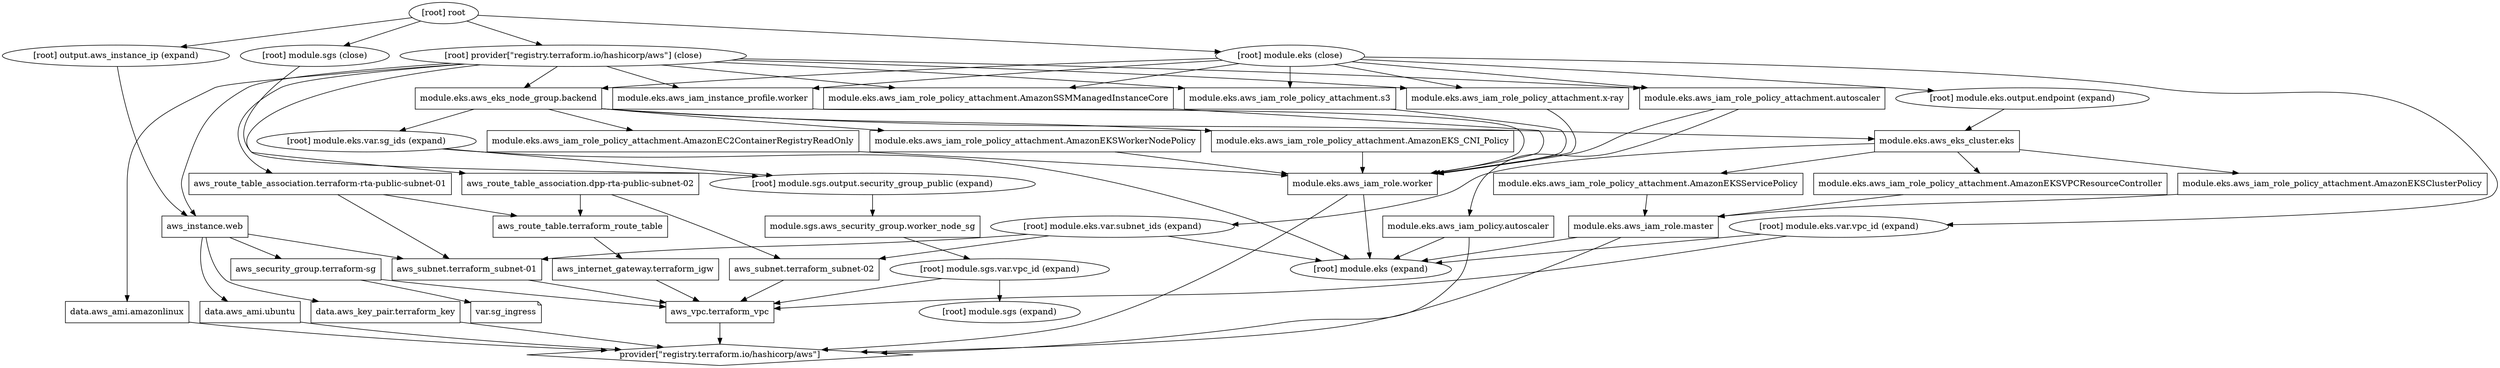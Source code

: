 digraph {
	compound = "true"
	newrank = "true"
	subgraph "root" {
		"[root] aws_instance.web (expand)" [label = "aws_instance.web", shape = "box"]
		"[root] aws_internet_gateway.terraform_igw (expand)" [label = "aws_internet_gateway.terraform_igw", shape = "box"]
		"[root] aws_route_table.terraform_route_table (expand)" [label = "aws_route_table.terraform_route_table", shape = "box"]
		"[root] aws_route_table_association.dpp-rta-public-subnet-02 (expand)" [label = "aws_route_table_association.dpp-rta-public-subnet-02", shape = "box"]
		"[root] aws_route_table_association.terraform-rta-public-subnet-01 (expand)" [label = "aws_route_table_association.terraform-rta-public-subnet-01", shape = "box"]
		"[root] aws_security_group.terraform-sg (expand)" [label = "aws_security_group.terraform-sg", shape = "box"]
		"[root] aws_subnet.terraform_subnet-01 (expand)" [label = "aws_subnet.terraform_subnet-01", shape = "box"]
		"[root] aws_subnet.terraform_subnet-02 (expand)" [label = "aws_subnet.terraform_subnet-02", shape = "box"]
		"[root] aws_vpc.terraform_vpc (expand)" [label = "aws_vpc.terraform_vpc", shape = "box"]
		"[root] data.aws_ami.amazonlinux (expand)" [label = "data.aws_ami.amazonlinux", shape = "box"]
		"[root] data.aws_ami.ubuntu (expand)" [label = "data.aws_ami.ubuntu", shape = "box"]
		"[root] data.aws_key_pair.terraform_key (expand)" [label = "data.aws_key_pair.terraform_key", shape = "box"]
		"[root] module.eks.aws_eks_cluster.eks (expand)" [label = "module.eks.aws_eks_cluster.eks", shape = "box"]
		"[root] module.eks.aws_eks_node_group.backend (expand)" [label = "module.eks.aws_eks_node_group.backend", shape = "box"]
		"[root] module.eks.aws_iam_instance_profile.worker (expand)" [label = "module.eks.aws_iam_instance_profile.worker", shape = "box"]
		"[root] module.eks.aws_iam_policy.autoscaler (expand)" [label = "module.eks.aws_iam_policy.autoscaler", shape = "box"]
		"[root] module.eks.aws_iam_role.master (expand)" [label = "module.eks.aws_iam_role.master", shape = "box"]
		"[root] module.eks.aws_iam_role.worker (expand)" [label = "module.eks.aws_iam_role.worker", shape = "box"]
		"[root] module.eks.aws_iam_role_policy_attachment.AmazonEC2ContainerRegistryReadOnly (expand)" [label = "module.eks.aws_iam_role_policy_attachment.AmazonEC2ContainerRegistryReadOnly", shape = "box"]
		"[root] module.eks.aws_iam_role_policy_attachment.AmazonEKSClusterPolicy (expand)" [label = "module.eks.aws_iam_role_policy_attachment.AmazonEKSClusterPolicy", shape = "box"]
		"[root] module.eks.aws_iam_role_policy_attachment.AmazonEKSServicePolicy (expand)" [label = "module.eks.aws_iam_role_policy_attachment.AmazonEKSServicePolicy", shape = "box"]
		"[root] module.eks.aws_iam_role_policy_attachment.AmazonEKSVPCResourceController (expand)" [label = "module.eks.aws_iam_role_policy_attachment.AmazonEKSVPCResourceController", shape = "box"]
		"[root] module.eks.aws_iam_role_policy_attachment.AmazonEKSWorkerNodePolicy (expand)" [label = "module.eks.aws_iam_role_policy_attachment.AmazonEKSWorkerNodePolicy", shape = "box"]
		"[root] module.eks.aws_iam_role_policy_attachment.AmazonEKS_CNI_Policy (expand)" [label = "module.eks.aws_iam_role_policy_attachment.AmazonEKS_CNI_Policy", shape = "box"]
		"[root] module.eks.aws_iam_role_policy_attachment.AmazonSSMManagedInstanceCore (expand)" [label = "module.eks.aws_iam_role_policy_attachment.AmazonSSMManagedInstanceCore", shape = "box"]
		"[root] module.eks.aws_iam_role_policy_attachment.autoscaler (expand)" [label = "module.eks.aws_iam_role_policy_attachment.autoscaler", shape = "box"]
		"[root] module.eks.aws_iam_role_policy_attachment.s3 (expand)" [label = "module.eks.aws_iam_role_policy_attachment.s3", shape = "box"]
		"[root] module.eks.aws_iam_role_policy_attachment.x-ray (expand)" [label = "module.eks.aws_iam_role_policy_attachment.x-ray", shape = "box"]
		"[root] module.sgs.aws_security_group.worker_node_sg (expand)" [label = "module.sgs.aws_security_group.worker_node_sg", shape = "box"]
		"[root] provider[\"registry.terraform.io/hashicorp/aws\"]" [label = "provider[\"registry.terraform.io/hashicorp/aws\"]", shape = "diamond"]
		"[root] var.sg_ingress" [label = "var.sg_ingress", shape = "note"]
		"[root] aws_instance.web (expand)" -> "[root] aws_security_group.terraform-sg (expand)"
		"[root] aws_instance.web (expand)" -> "[root] aws_subnet.terraform_subnet-01 (expand)"
		"[root] aws_instance.web (expand)" -> "[root] data.aws_ami.ubuntu (expand)"
		"[root] aws_instance.web (expand)" -> "[root] data.aws_key_pair.terraform_key (expand)"
		"[root] aws_internet_gateway.terraform_igw (expand)" -> "[root] aws_vpc.terraform_vpc (expand)"
		"[root] aws_route_table.terraform_route_table (expand)" -> "[root] aws_internet_gateway.terraform_igw (expand)"
		"[root] aws_route_table_association.dpp-rta-public-subnet-02 (expand)" -> "[root] aws_route_table.terraform_route_table (expand)"
		"[root] aws_route_table_association.dpp-rta-public-subnet-02 (expand)" -> "[root] aws_subnet.terraform_subnet-02 (expand)"
		"[root] aws_route_table_association.terraform-rta-public-subnet-01 (expand)" -> "[root] aws_route_table.terraform_route_table (expand)"
		"[root] aws_route_table_association.terraform-rta-public-subnet-01 (expand)" -> "[root] aws_subnet.terraform_subnet-01 (expand)"
		"[root] aws_security_group.terraform-sg (expand)" -> "[root] aws_vpc.terraform_vpc (expand)"
		"[root] aws_security_group.terraform-sg (expand)" -> "[root] var.sg_ingress"
		"[root] aws_subnet.terraform_subnet-01 (expand)" -> "[root] aws_vpc.terraform_vpc (expand)"
		"[root] aws_subnet.terraform_subnet-02 (expand)" -> "[root] aws_vpc.terraform_vpc (expand)"
		"[root] aws_vpc.terraform_vpc (expand)" -> "[root] provider[\"registry.terraform.io/hashicorp/aws\"]"
		"[root] data.aws_ami.amazonlinux (expand)" -> "[root] provider[\"registry.terraform.io/hashicorp/aws\"]"
		"[root] data.aws_ami.ubuntu (expand)" -> "[root] provider[\"registry.terraform.io/hashicorp/aws\"]"
		"[root] data.aws_key_pair.terraform_key (expand)" -> "[root] provider[\"registry.terraform.io/hashicorp/aws\"]"
		"[root] module.eks (close)" -> "[root] module.eks.aws_eks_node_group.backend (expand)"
		"[root] module.eks (close)" -> "[root] module.eks.aws_iam_instance_profile.worker (expand)"
		"[root] module.eks (close)" -> "[root] module.eks.aws_iam_role_policy_attachment.AmazonSSMManagedInstanceCore (expand)"
		"[root] module.eks (close)" -> "[root] module.eks.aws_iam_role_policy_attachment.autoscaler (expand)"
		"[root] module.eks (close)" -> "[root] module.eks.aws_iam_role_policy_attachment.s3 (expand)"
		"[root] module.eks (close)" -> "[root] module.eks.aws_iam_role_policy_attachment.x-ray (expand)"
		"[root] module.eks (close)" -> "[root] module.eks.output.endpoint (expand)"
		"[root] module.eks (close)" -> "[root] module.eks.var.vpc_id (expand)"
		"[root] module.eks.aws_eks_cluster.eks (expand)" -> "[root] module.eks.aws_iam_role_policy_attachment.AmazonEKSClusterPolicy (expand)"
		"[root] module.eks.aws_eks_cluster.eks (expand)" -> "[root] module.eks.aws_iam_role_policy_attachment.AmazonEKSServicePolicy (expand)"
		"[root] module.eks.aws_eks_cluster.eks (expand)" -> "[root] module.eks.aws_iam_role_policy_attachment.AmazonEKSVPCResourceController (expand)"
		"[root] module.eks.aws_eks_cluster.eks (expand)" -> "[root] module.eks.var.subnet_ids (expand)"
		"[root] module.eks.aws_eks_node_group.backend (expand)" -> "[root] module.eks.aws_eks_cluster.eks (expand)"
		"[root] module.eks.aws_eks_node_group.backend (expand)" -> "[root] module.eks.aws_iam_role_policy_attachment.AmazonEC2ContainerRegistryReadOnly (expand)"
		"[root] module.eks.aws_eks_node_group.backend (expand)" -> "[root] module.eks.aws_iam_role_policy_attachment.AmazonEKSWorkerNodePolicy (expand)"
		"[root] module.eks.aws_eks_node_group.backend (expand)" -> "[root] module.eks.aws_iam_role_policy_attachment.AmazonEKS_CNI_Policy (expand)"
		"[root] module.eks.aws_eks_node_group.backend (expand)" -> "[root] module.eks.var.sg_ids (expand)"
		"[root] module.eks.aws_iam_instance_profile.worker (expand)" -> "[root] module.eks.aws_iam_role.worker (expand)"
		"[root] module.eks.aws_iam_policy.autoscaler (expand)" -> "[root] module.eks (expand)"
		"[root] module.eks.aws_iam_policy.autoscaler (expand)" -> "[root] provider[\"registry.terraform.io/hashicorp/aws\"]"
		"[root] module.eks.aws_iam_role.master (expand)" -> "[root] module.eks (expand)"
		"[root] module.eks.aws_iam_role.master (expand)" -> "[root] provider[\"registry.terraform.io/hashicorp/aws\"]"
		"[root] module.eks.aws_iam_role.worker (expand)" -> "[root] module.eks (expand)"
		"[root] module.eks.aws_iam_role.worker (expand)" -> "[root] provider[\"registry.terraform.io/hashicorp/aws\"]"
		"[root] module.eks.aws_iam_role_policy_attachment.AmazonEC2ContainerRegistryReadOnly (expand)" -> "[root] module.eks.aws_iam_role.worker (expand)"
		"[root] module.eks.aws_iam_role_policy_attachment.AmazonEKSClusterPolicy (expand)" -> "[root] module.eks.aws_iam_role.master (expand)"
		"[root] module.eks.aws_iam_role_policy_attachment.AmazonEKSServicePolicy (expand)" -> "[root] module.eks.aws_iam_role.master (expand)"
		"[root] module.eks.aws_iam_role_policy_attachment.AmazonEKSVPCResourceController (expand)" -> "[root] module.eks.aws_iam_role.master (expand)"
		"[root] module.eks.aws_iam_role_policy_attachment.AmazonEKSWorkerNodePolicy (expand)" -> "[root] module.eks.aws_iam_role.worker (expand)"
		"[root] module.eks.aws_iam_role_policy_attachment.AmazonEKS_CNI_Policy (expand)" -> "[root] module.eks.aws_iam_role.worker (expand)"
		"[root] module.eks.aws_iam_role_policy_attachment.AmazonSSMManagedInstanceCore (expand)" -> "[root] module.eks.aws_iam_role.worker (expand)"
		"[root] module.eks.aws_iam_role_policy_attachment.autoscaler (expand)" -> "[root] module.eks.aws_iam_policy.autoscaler (expand)"
		"[root] module.eks.aws_iam_role_policy_attachment.autoscaler (expand)" -> "[root] module.eks.aws_iam_role.worker (expand)"
		"[root] module.eks.aws_iam_role_policy_attachment.s3 (expand)" -> "[root] module.eks.aws_iam_role.worker (expand)"
		"[root] module.eks.aws_iam_role_policy_attachment.x-ray (expand)" -> "[root] module.eks.aws_iam_role.worker (expand)"
		"[root] module.eks.output.endpoint (expand)" -> "[root] module.eks.aws_eks_cluster.eks (expand)"
		"[root] module.eks.var.sg_ids (expand)" -> "[root] module.eks (expand)"
		"[root] module.eks.var.sg_ids (expand)" -> "[root] module.sgs.output.security_group_public (expand)"
		"[root] module.eks.var.subnet_ids (expand)" -> "[root] aws_subnet.terraform_subnet-01 (expand)"
		"[root] module.eks.var.subnet_ids (expand)" -> "[root] aws_subnet.terraform_subnet-02 (expand)"
		"[root] module.eks.var.subnet_ids (expand)" -> "[root] module.eks (expand)"
		"[root] module.eks.var.vpc_id (expand)" -> "[root] aws_vpc.terraform_vpc (expand)"
		"[root] module.eks.var.vpc_id (expand)" -> "[root] module.eks (expand)"
		"[root] module.sgs (close)" -> "[root] module.sgs.output.security_group_public (expand)"
		"[root] module.sgs.aws_security_group.worker_node_sg (expand)" -> "[root] module.sgs.var.vpc_id (expand)"
		"[root] module.sgs.output.security_group_public (expand)" -> "[root] module.sgs.aws_security_group.worker_node_sg (expand)"
		"[root] module.sgs.var.vpc_id (expand)" -> "[root] aws_vpc.terraform_vpc (expand)"
		"[root] module.sgs.var.vpc_id (expand)" -> "[root] module.sgs (expand)"
		"[root] output.aws_instance_ip (expand)" -> "[root] aws_instance.web (expand)"
		"[root] provider[\"registry.terraform.io/hashicorp/aws\"] (close)" -> "[root] aws_instance.web (expand)"
		"[root] provider[\"registry.terraform.io/hashicorp/aws\"] (close)" -> "[root] aws_route_table_association.dpp-rta-public-subnet-02 (expand)"
		"[root] provider[\"registry.terraform.io/hashicorp/aws\"] (close)" -> "[root] aws_route_table_association.terraform-rta-public-subnet-01 (expand)"
		"[root] provider[\"registry.terraform.io/hashicorp/aws\"] (close)" -> "[root] data.aws_ami.amazonlinux (expand)"
		"[root] provider[\"registry.terraform.io/hashicorp/aws\"] (close)" -> "[root] module.eks.aws_eks_node_group.backend (expand)"
		"[root] provider[\"registry.terraform.io/hashicorp/aws\"] (close)" -> "[root] module.eks.aws_iam_instance_profile.worker (expand)"
		"[root] provider[\"registry.terraform.io/hashicorp/aws\"] (close)" -> "[root] module.eks.aws_iam_role_policy_attachment.AmazonSSMManagedInstanceCore (expand)"
		"[root] provider[\"registry.terraform.io/hashicorp/aws\"] (close)" -> "[root] module.eks.aws_iam_role_policy_attachment.autoscaler (expand)"
		"[root] provider[\"registry.terraform.io/hashicorp/aws\"] (close)" -> "[root] module.eks.aws_iam_role_policy_attachment.s3 (expand)"
		"[root] provider[\"registry.terraform.io/hashicorp/aws\"] (close)" -> "[root] module.eks.aws_iam_role_policy_attachment.x-ray (expand)"
		"[root] root" -> "[root] module.eks (close)"
		"[root] root" -> "[root] module.sgs (close)"
		"[root] root" -> "[root] output.aws_instance_ip (expand)"
		"[root] root" -> "[root] provider[\"registry.terraform.io/hashicorp/aws\"] (close)"
	}
}

